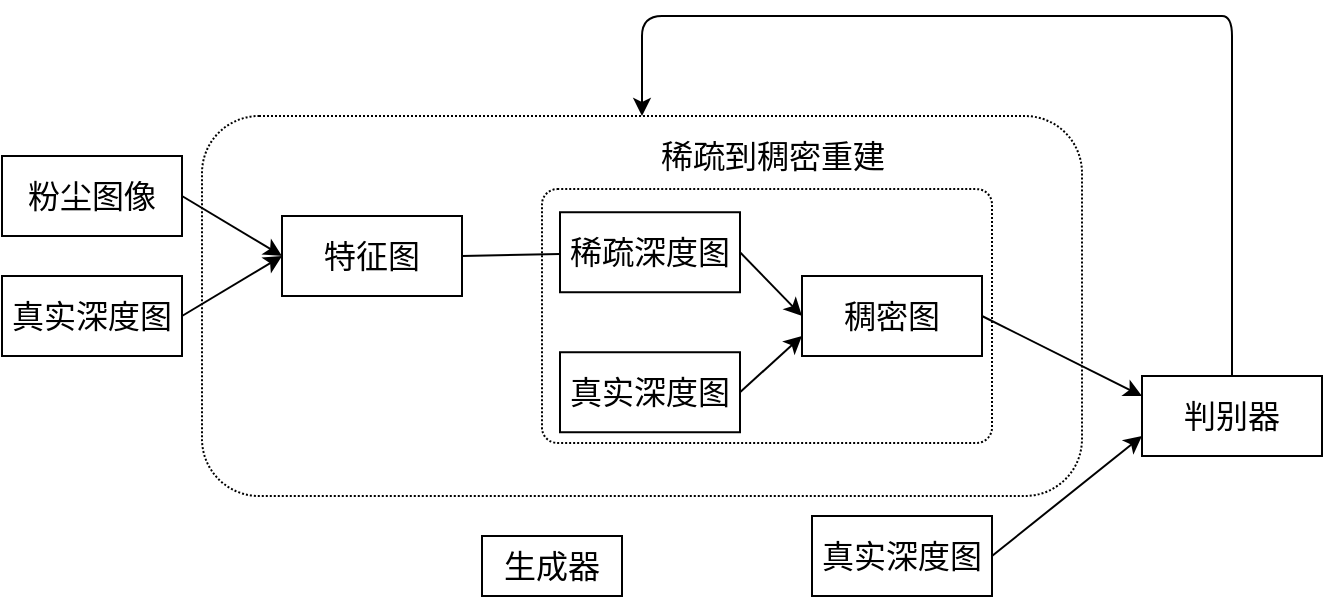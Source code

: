 <mxfile version="13.11.0" type="github">
  <diagram id="EDNP4TRclErGJKcpoNrt" name="Page-1">
    <mxGraphModel dx="1102" dy="582" grid="1" gridSize="10" guides="1" tooltips="1" connect="1" arrows="1" fold="1" page="1" pageScale="1" pageWidth="827" pageHeight="1169" math="0" shadow="0">
      <root>
        <mxCell id="0" />
        <mxCell id="1" parent="0" />
        <mxCell id="N1yeIKR3_3EKIIdeNCLN-16" value="" style="rounded=1;whiteSpace=wrap;html=1;fillColor=none;dashed=1;fontSize=16;dashPattern=1 1;" parent="1" vertex="1">
          <mxGeometry x="160" y="160" width="440" height="190" as="geometry" />
        </mxCell>
        <mxCell id="N1yeIKR3_3EKIIdeNCLN-11" value="" style="rounded=1;whiteSpace=wrap;html=1;fillColor=none;dashed=1;fontSize=16;arcSize=6;dashPattern=1 1;" parent="1" vertex="1">
          <mxGeometry x="330" y="196.56" width="225" height="126.88" as="geometry" />
        </mxCell>
        <mxCell id="2uqn8FmNdWkvi-zHf6Ng-1" value="生成器" style="rounded=0;whiteSpace=wrap;html=1;fillColor=none;fontSize=16;" parent="1" vertex="1">
          <mxGeometry x="300" y="370" width="70" height="30" as="geometry" />
        </mxCell>
        <mxCell id="2uqn8FmNdWkvi-zHf6Ng-3" value="粉尘图像" style="rounded=0;whiteSpace=wrap;html=1;fillColor=none;fontSize=16;" parent="1" vertex="1">
          <mxGeometry x="60" y="180" width="90" height="40" as="geometry" />
        </mxCell>
        <mxCell id="2uqn8FmNdWkvi-zHf6Ng-4" value="真实深度图" style="rounded=0;whiteSpace=wrap;html=1;fillColor=none;fontSize=16;" parent="1" vertex="1">
          <mxGeometry x="60" y="240" width="90" height="40" as="geometry" />
        </mxCell>
        <mxCell id="2uqn8FmNdWkvi-zHf6Ng-7" value="特征图" style="rounded=0;whiteSpace=wrap;html=1;fillColor=none;fontSize=16;" parent="1" vertex="1">
          <mxGeometry x="200" y="210" width="90" height="40" as="geometry" />
        </mxCell>
        <mxCell id="2uqn8FmNdWkvi-zHf6Ng-8" value="" style="endArrow=none;html=1;exitX=1;exitY=0.5;exitDx=0;exitDy=0;fontSize=16;" parent="1" source="2uqn8FmNdWkvi-zHf6Ng-7" target="2uqn8FmNdWkvi-zHf6Ng-9" edge="1">
          <mxGeometry width="50" height="50" relative="1" as="geometry">
            <mxPoint x="390" y="330" as="sourcePoint" />
            <mxPoint x="440" y="280" as="targetPoint" />
          </mxGeometry>
        </mxCell>
        <mxCell id="2uqn8FmNdWkvi-zHf6Ng-9" value="稀疏深度图" style="rounded=0;whiteSpace=wrap;html=1;fillColor=none;fontSize=16;" parent="1" vertex="1">
          <mxGeometry x="339" y="208.12" width="90" height="40" as="geometry" />
        </mxCell>
        <mxCell id="6g4lXZgoCx9daB6ukYR2-5" value="" style="endArrow=classic;html=1;exitX=1;exitY=0.5;exitDx=0;exitDy=0;entryX=0;entryY=0.5;entryDx=0;entryDy=0;fontSize=16;" parent="1" source="2uqn8FmNdWkvi-zHf6Ng-3" target="2uqn8FmNdWkvi-zHf6Ng-7" edge="1">
          <mxGeometry width="50" height="50" relative="1" as="geometry">
            <mxPoint x="250" y="310" as="sourcePoint" />
            <mxPoint x="300" y="260" as="targetPoint" />
          </mxGeometry>
        </mxCell>
        <mxCell id="6g4lXZgoCx9daB6ukYR2-7" value="" style="endArrow=classic;html=1;exitX=1;exitY=0.5;exitDx=0;exitDy=0;entryX=0;entryY=0.5;entryDx=0;entryDy=0;fontSize=16;" parent="1" source="2uqn8FmNdWkvi-zHf6Ng-4" target="2uqn8FmNdWkvi-zHf6Ng-7" edge="1">
          <mxGeometry width="50" height="50" relative="1" as="geometry">
            <mxPoint x="390" y="240" as="sourcePoint" />
            <mxPoint x="190" y="230" as="targetPoint" />
          </mxGeometry>
        </mxCell>
        <mxCell id="2uqn8FmNdWkvi-zHf6Ng-10" value="真实深度图" style="rounded=0;whiteSpace=wrap;html=1;fillColor=none;fontSize=16;" parent="1" vertex="1">
          <mxGeometry x="339" y="278.12" width="90" height="40" as="geometry" />
        </mxCell>
        <mxCell id="N1yeIKR3_3EKIIdeNCLN-1" value="" style="endArrow=classic;html=1;exitX=1;exitY=0.5;exitDx=0;exitDy=0;entryX=0;entryY=0.5;entryDx=0;entryDy=0;fontSize=16;" parent="1" source="2uqn8FmNdWkvi-zHf6Ng-9" target="N1yeIKR3_3EKIIdeNCLN-3" edge="1">
          <mxGeometry width="50" height="50" relative="1" as="geometry">
            <mxPoint x="390" y="330" as="sourcePoint" />
            <mxPoint x="490" y="230" as="targetPoint" />
          </mxGeometry>
        </mxCell>
        <mxCell id="N1yeIKR3_3EKIIdeNCLN-3" value="稠密图" style="rounded=0;whiteSpace=wrap;html=1;fillColor=none;fontSize=16;" parent="1" vertex="1">
          <mxGeometry x="460" y="240" width="90" height="40" as="geometry" />
        </mxCell>
        <mxCell id="N1yeIKR3_3EKIIdeNCLN-7" value="稀疏到稠密重建" style="text;html=1;align=center;verticalAlign=middle;resizable=0;points=[];autosize=1;fontSize=16;" parent="1" vertex="1">
          <mxGeometry x="380" y="170" width="130" height="20" as="geometry" />
        </mxCell>
        <mxCell id="N1yeIKR3_3EKIIdeNCLN-8" value="" style="endArrow=classic;html=1;exitX=1;exitY=0.5;exitDx=0;exitDy=0;entryX=0;entryY=0.75;entryDx=0;entryDy=0;fontSize=16;" parent="1" source="2uqn8FmNdWkvi-zHf6Ng-10" target="N1yeIKR3_3EKIIdeNCLN-3" edge="1">
          <mxGeometry width="50" height="50" relative="1" as="geometry">
            <mxPoint x="390" y="340" as="sourcePoint" />
            <mxPoint x="440" y="290" as="targetPoint" />
          </mxGeometry>
        </mxCell>
        <mxCell id="N1yeIKR3_3EKIIdeNCLN-12" value="真实深度图" style="rounded=0;whiteSpace=wrap;html=1;fillColor=none;fontSize=16;" parent="1" vertex="1">
          <mxGeometry x="465" y="360" width="90" height="40" as="geometry" />
        </mxCell>
        <mxCell id="N1yeIKR3_3EKIIdeNCLN-13" value="" style="endArrow=classic;html=1;exitX=1;exitY=0.5;exitDx=0;exitDy=0;entryX=0;entryY=0.25;entryDx=0;entryDy=0;fontSize=16;" parent="1" source="N1yeIKR3_3EKIIdeNCLN-3" target="N1yeIKR3_3EKIIdeNCLN-14" edge="1">
          <mxGeometry width="50" height="50" relative="1" as="geometry">
            <mxPoint x="390" y="340" as="sourcePoint" />
            <mxPoint x="630" y="340" as="targetPoint" />
          </mxGeometry>
        </mxCell>
        <mxCell id="N1yeIKR3_3EKIIdeNCLN-14" value="判别器" style="rounded=0;whiteSpace=wrap;html=1;fillColor=none;fontSize=16;" parent="1" vertex="1">
          <mxGeometry x="630" y="290" width="90" height="40" as="geometry" />
        </mxCell>
        <mxCell id="N1yeIKR3_3EKIIdeNCLN-15" value="" style="endArrow=classic;html=1;exitX=1;exitY=0.5;exitDx=0;exitDy=0;entryX=0;entryY=0.75;entryDx=0;entryDy=0;fontSize=16;" parent="1" source="N1yeIKR3_3EKIIdeNCLN-12" target="N1yeIKR3_3EKIIdeNCLN-14" edge="1">
          <mxGeometry width="50" height="50" relative="1" as="geometry">
            <mxPoint x="610" y="275" as="sourcePoint" />
            <mxPoint x="690" y="300" as="targetPoint" />
          </mxGeometry>
        </mxCell>
        <mxCell id="N1yeIKR3_3EKIIdeNCLN-19" value="" style="edgeStyle=segmentEdgeStyle;endArrow=classic;html=1;exitX=0.5;exitY=0;exitDx=0;exitDy=0;entryX=0.5;entryY=0;entryDx=0;entryDy=0;fontSize=16;" parent="1" source="N1yeIKR3_3EKIIdeNCLN-14" target="N1yeIKR3_3EKIIdeNCLN-16" edge="1">
          <mxGeometry width="50" height="50" relative="1" as="geometry">
            <mxPoint x="390" y="340" as="sourcePoint" />
            <mxPoint x="440" y="290" as="targetPoint" />
            <Array as="points">
              <mxPoint x="665" y="110" />
              <mxPoint x="340" y="110" />
            </Array>
          </mxGeometry>
        </mxCell>
      </root>
    </mxGraphModel>
  </diagram>
</mxfile>

